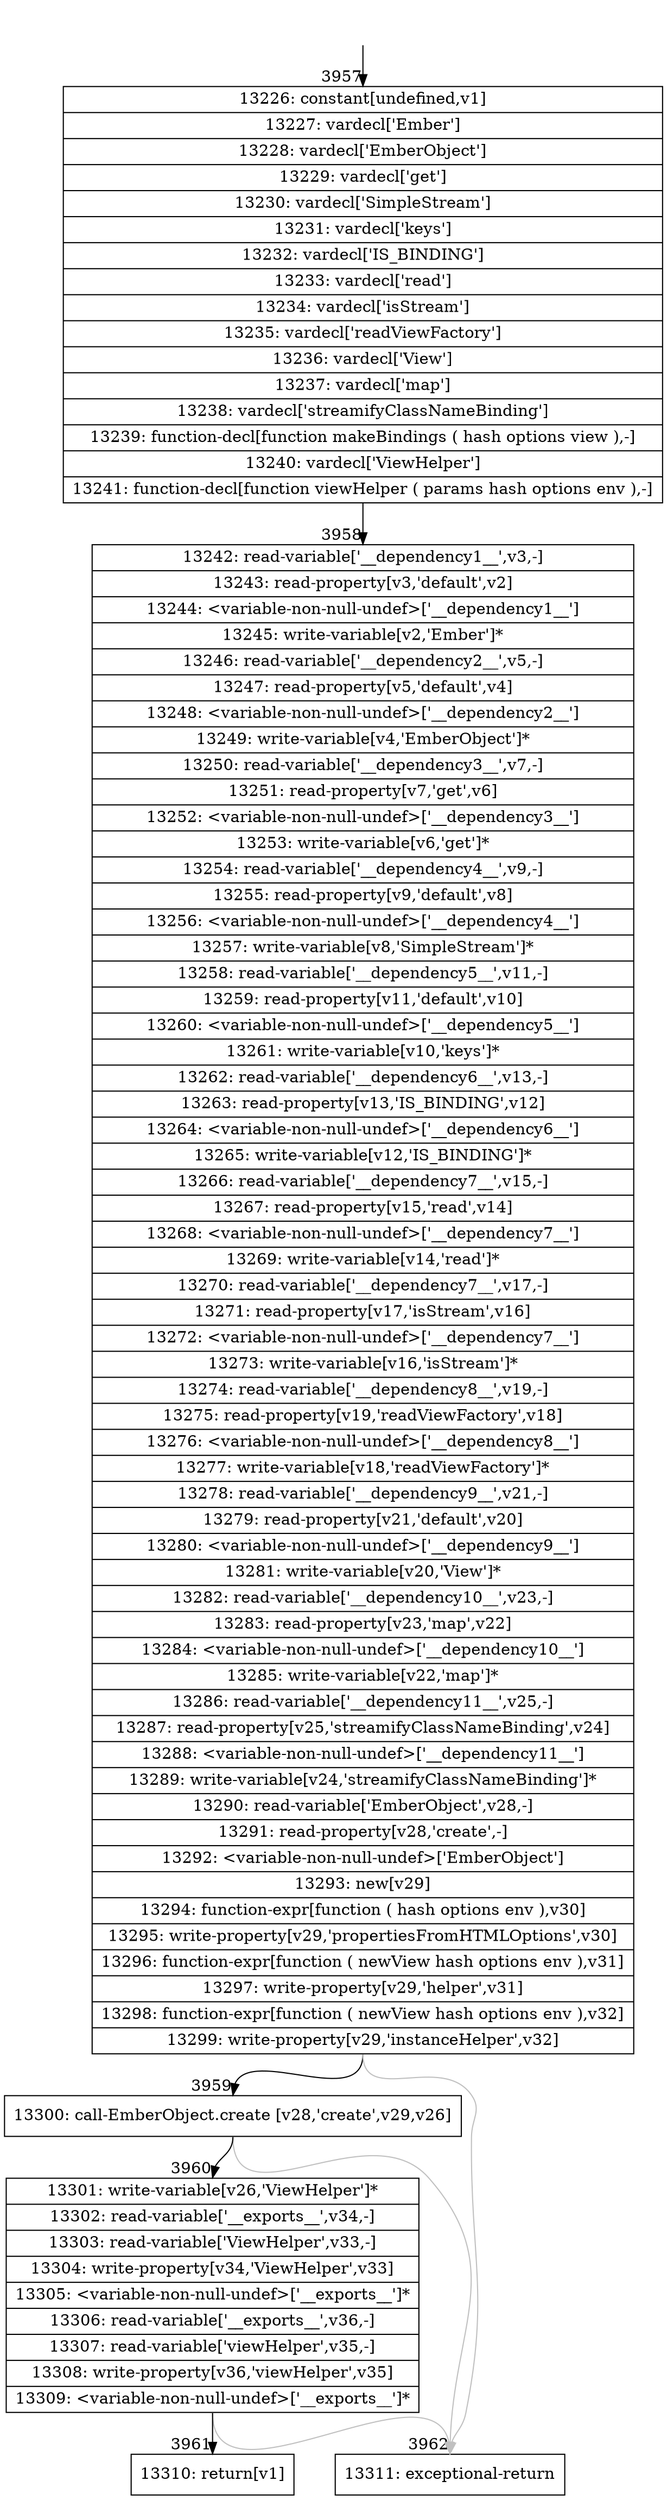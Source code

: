digraph {
rankdir="TD"
BB_entry304[shape=none,label=""];
BB_entry304 -> BB3957 [tailport=s, headport=n, headlabel="    3957"]
BB3957 [shape=record label="{13226: constant[undefined,v1]|13227: vardecl['Ember']|13228: vardecl['EmberObject']|13229: vardecl['get']|13230: vardecl['SimpleStream']|13231: vardecl['keys']|13232: vardecl['IS_BINDING']|13233: vardecl['read']|13234: vardecl['isStream']|13235: vardecl['readViewFactory']|13236: vardecl['View']|13237: vardecl['map']|13238: vardecl['streamifyClassNameBinding']|13239: function-decl[function makeBindings ( hash options view ),-]|13240: vardecl['ViewHelper']|13241: function-decl[function viewHelper ( params hash options env ),-]}" ] 
BB3957 -> BB3958 [tailport=s, headport=n, headlabel="      3958"]
BB3958 [shape=record label="{13242: read-variable['__dependency1__',v3,-]|13243: read-property[v3,'default',v2]|13244: \<variable-non-null-undef\>['__dependency1__']|13245: write-variable[v2,'Ember']*|13246: read-variable['__dependency2__',v5,-]|13247: read-property[v5,'default',v4]|13248: \<variable-non-null-undef\>['__dependency2__']|13249: write-variable[v4,'EmberObject']*|13250: read-variable['__dependency3__',v7,-]|13251: read-property[v7,'get',v6]|13252: \<variable-non-null-undef\>['__dependency3__']|13253: write-variable[v6,'get']*|13254: read-variable['__dependency4__',v9,-]|13255: read-property[v9,'default',v8]|13256: \<variable-non-null-undef\>['__dependency4__']|13257: write-variable[v8,'SimpleStream']*|13258: read-variable['__dependency5__',v11,-]|13259: read-property[v11,'default',v10]|13260: \<variable-non-null-undef\>['__dependency5__']|13261: write-variable[v10,'keys']*|13262: read-variable['__dependency6__',v13,-]|13263: read-property[v13,'IS_BINDING',v12]|13264: \<variable-non-null-undef\>['__dependency6__']|13265: write-variable[v12,'IS_BINDING']*|13266: read-variable['__dependency7__',v15,-]|13267: read-property[v15,'read',v14]|13268: \<variable-non-null-undef\>['__dependency7__']|13269: write-variable[v14,'read']*|13270: read-variable['__dependency7__',v17,-]|13271: read-property[v17,'isStream',v16]|13272: \<variable-non-null-undef\>['__dependency7__']|13273: write-variable[v16,'isStream']*|13274: read-variable['__dependency8__',v19,-]|13275: read-property[v19,'readViewFactory',v18]|13276: \<variable-non-null-undef\>['__dependency8__']|13277: write-variable[v18,'readViewFactory']*|13278: read-variable['__dependency9__',v21,-]|13279: read-property[v21,'default',v20]|13280: \<variable-non-null-undef\>['__dependency9__']|13281: write-variable[v20,'View']*|13282: read-variable['__dependency10__',v23,-]|13283: read-property[v23,'map',v22]|13284: \<variable-non-null-undef\>['__dependency10__']|13285: write-variable[v22,'map']*|13286: read-variable['__dependency11__',v25,-]|13287: read-property[v25,'streamifyClassNameBinding',v24]|13288: \<variable-non-null-undef\>['__dependency11__']|13289: write-variable[v24,'streamifyClassNameBinding']*|13290: read-variable['EmberObject',v28,-]|13291: read-property[v28,'create',-]|13292: \<variable-non-null-undef\>['EmberObject']|13293: new[v29]|13294: function-expr[function ( hash options env ),v30]|13295: write-property[v29,'propertiesFromHTMLOptions',v30]|13296: function-expr[function ( newView hash options env ),v31]|13297: write-property[v29,'helper',v31]|13298: function-expr[function ( newView hash options env ),v32]|13299: write-property[v29,'instanceHelper',v32]}" ] 
BB3958 -> BB3959 [tailport=s, headport=n, headlabel="      3959"]
BB3958 -> BB3962 [tailport=s, headport=n, color=gray, headlabel="      3962"]
BB3959 [shape=record label="{13300: call-EmberObject.create [v28,'create',v29,v26]}" ] 
BB3959 -> BB3960 [tailport=s, headport=n, headlabel="      3960"]
BB3959 -> BB3962 [tailport=s, headport=n, color=gray]
BB3960 [shape=record label="{13301: write-variable[v26,'ViewHelper']*|13302: read-variable['__exports__',v34,-]|13303: read-variable['ViewHelper',v33,-]|13304: write-property[v34,'ViewHelper',v33]|13305: \<variable-non-null-undef\>['__exports__']*|13306: read-variable['__exports__',v36,-]|13307: read-variable['viewHelper',v35,-]|13308: write-property[v36,'viewHelper',v35]|13309: \<variable-non-null-undef\>['__exports__']*}" ] 
BB3960 -> BB3961 [tailport=s, headport=n, headlabel="      3961"]
BB3960 -> BB3962 [tailport=s, headport=n, color=gray]
BB3961 [shape=record label="{13310: return[v1]}" ] 
BB3962 [shape=record label="{13311: exceptional-return}" ] 
//#$~ 7529
}
